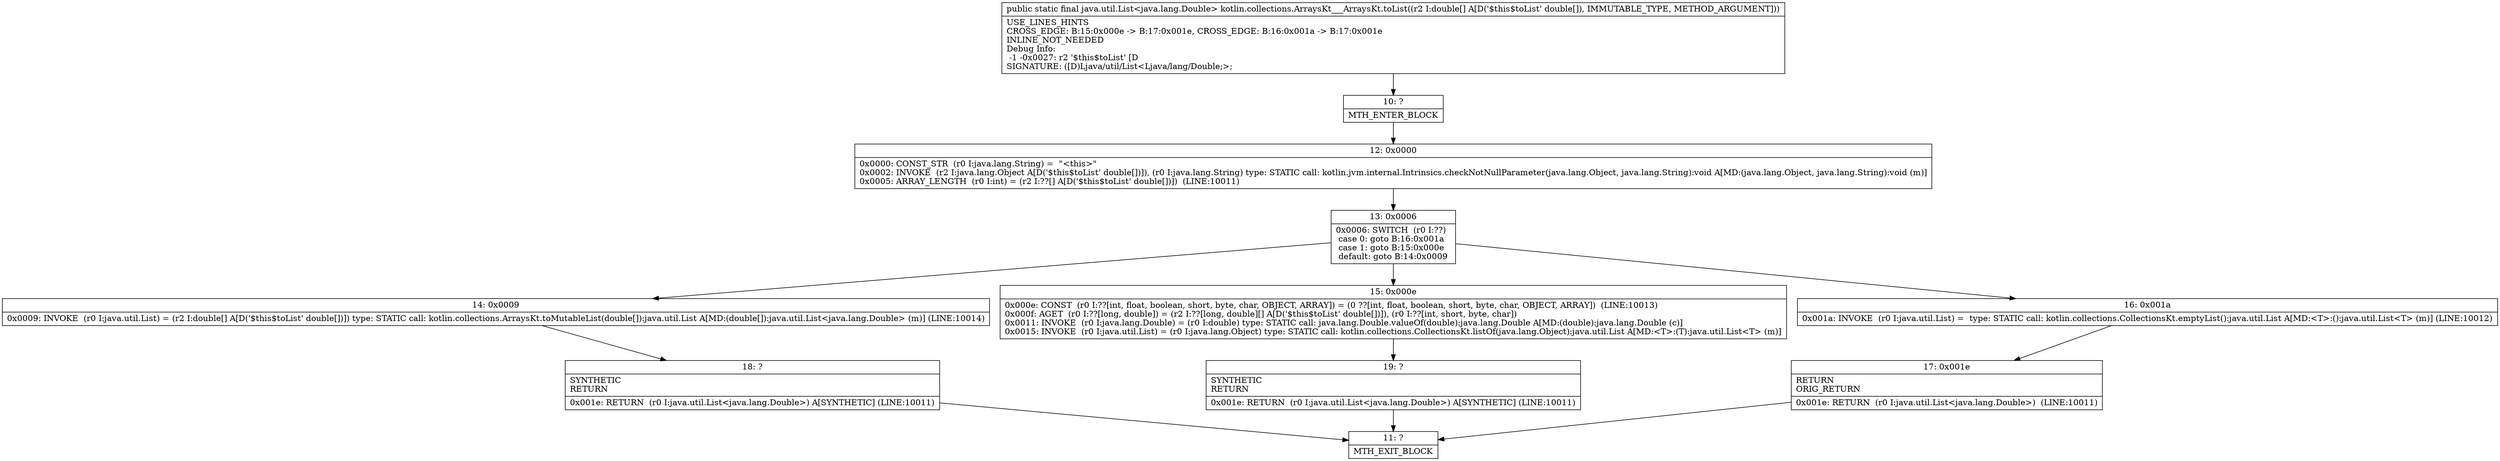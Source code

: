 digraph "CFG forkotlin.collections.ArraysKt___ArraysKt.toList([D)Ljava\/util\/List;" {
Node_10 [shape=record,label="{10\:\ ?|MTH_ENTER_BLOCK\l}"];
Node_12 [shape=record,label="{12\:\ 0x0000|0x0000: CONST_STR  (r0 I:java.lang.String) =  \"\<this\>\" \l0x0002: INVOKE  (r2 I:java.lang.Object A[D('$this$toList' double[])]), (r0 I:java.lang.String) type: STATIC call: kotlin.jvm.internal.Intrinsics.checkNotNullParameter(java.lang.Object, java.lang.String):void A[MD:(java.lang.Object, java.lang.String):void (m)]\l0x0005: ARRAY_LENGTH  (r0 I:int) = (r2 I:??[] A[D('$this$toList' double[])])  (LINE:10011)\l}"];
Node_13 [shape=record,label="{13\:\ 0x0006|0x0006: SWITCH  (r0 I:??)\l case 0: goto B:16:0x001a\l case 1: goto B:15:0x000e\l default: goto B:14:0x0009 \l}"];
Node_14 [shape=record,label="{14\:\ 0x0009|0x0009: INVOKE  (r0 I:java.util.List) = (r2 I:double[] A[D('$this$toList' double[])]) type: STATIC call: kotlin.collections.ArraysKt.toMutableList(double[]):java.util.List A[MD:(double[]):java.util.List\<java.lang.Double\> (m)] (LINE:10014)\l}"];
Node_18 [shape=record,label="{18\:\ ?|SYNTHETIC\lRETURN\l|0x001e: RETURN  (r0 I:java.util.List\<java.lang.Double\>) A[SYNTHETIC] (LINE:10011)\l}"];
Node_11 [shape=record,label="{11\:\ ?|MTH_EXIT_BLOCK\l}"];
Node_15 [shape=record,label="{15\:\ 0x000e|0x000e: CONST  (r0 I:??[int, float, boolean, short, byte, char, OBJECT, ARRAY]) = (0 ??[int, float, boolean, short, byte, char, OBJECT, ARRAY])  (LINE:10013)\l0x000f: AGET  (r0 I:??[long, double]) = (r2 I:??[long, double][] A[D('$this$toList' double[])]), (r0 I:??[int, short, byte, char]) \l0x0011: INVOKE  (r0 I:java.lang.Double) = (r0 I:double) type: STATIC call: java.lang.Double.valueOf(double):java.lang.Double A[MD:(double):java.lang.Double (c)]\l0x0015: INVOKE  (r0 I:java.util.List) = (r0 I:java.lang.Object) type: STATIC call: kotlin.collections.CollectionsKt.listOf(java.lang.Object):java.util.List A[MD:\<T\>:(T):java.util.List\<T\> (m)]\l}"];
Node_19 [shape=record,label="{19\:\ ?|SYNTHETIC\lRETURN\l|0x001e: RETURN  (r0 I:java.util.List\<java.lang.Double\>) A[SYNTHETIC] (LINE:10011)\l}"];
Node_16 [shape=record,label="{16\:\ 0x001a|0x001a: INVOKE  (r0 I:java.util.List) =  type: STATIC call: kotlin.collections.CollectionsKt.emptyList():java.util.List A[MD:\<T\>:():java.util.List\<T\> (m)] (LINE:10012)\l}"];
Node_17 [shape=record,label="{17\:\ 0x001e|RETURN\lORIG_RETURN\l|0x001e: RETURN  (r0 I:java.util.List\<java.lang.Double\>)  (LINE:10011)\l}"];
MethodNode[shape=record,label="{public static final java.util.List\<java.lang.Double\> kotlin.collections.ArraysKt___ArraysKt.toList((r2 I:double[] A[D('$this$toList' double[]), IMMUTABLE_TYPE, METHOD_ARGUMENT]))  | USE_LINES_HINTS\lCROSS_EDGE: B:15:0x000e \-\> B:17:0x001e, CROSS_EDGE: B:16:0x001a \-\> B:17:0x001e\lINLINE_NOT_NEEDED\lDebug Info:\l  \-1 \-0x0027: r2 '$this$toList' [D\lSIGNATURE: ([D)Ljava\/util\/List\<Ljava\/lang\/Double;\>;\l}"];
MethodNode -> Node_10;Node_10 -> Node_12;
Node_12 -> Node_13;
Node_13 -> Node_14;
Node_13 -> Node_15;
Node_13 -> Node_16;
Node_14 -> Node_18;
Node_18 -> Node_11;
Node_15 -> Node_19;
Node_19 -> Node_11;
Node_16 -> Node_17;
Node_17 -> Node_11;
}

